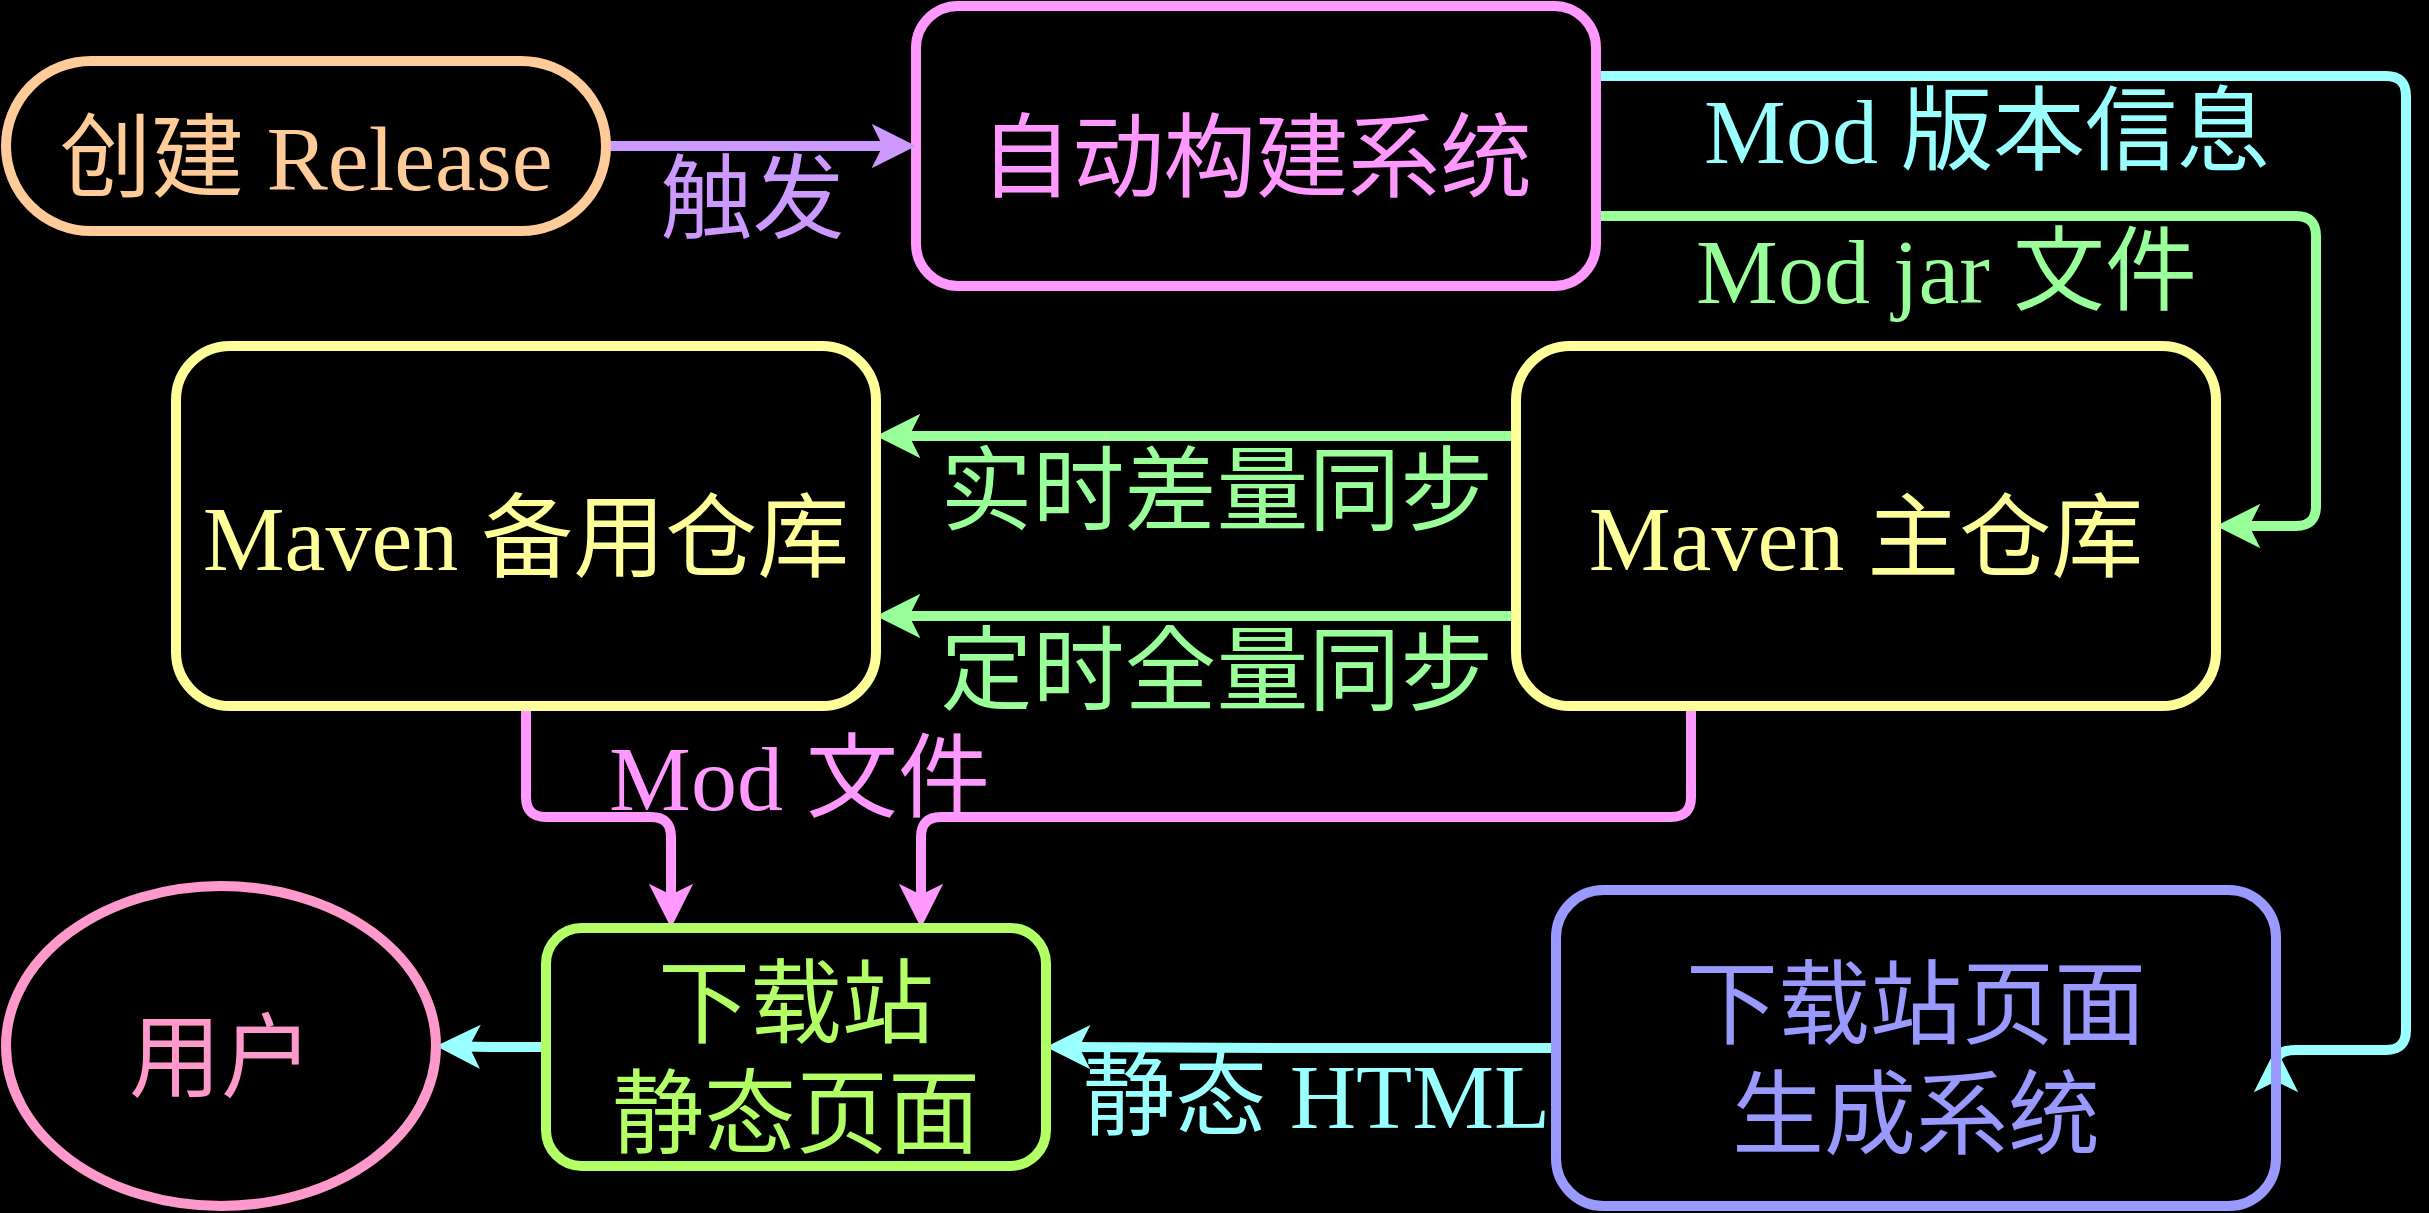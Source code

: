 <mxfile version="20.3.0" type="device"><diagram id="3iVFzmMbeHJT6zCssxDc" name="第 1 页"><mxGraphModel dx="4360" dy="2544" grid="1" gridSize="10" guides="1" tooltips="1" connect="1" arrows="1" fold="1" page="1" pageScale="1" pageWidth="1200" pageHeight="600" background="#000000" math="0" shadow="0"><root><mxCell id="0"/><mxCell id="1" parent="0"/><mxCell id="7eHkR4PWkxzgJ80OmWCD-9" value="" style="edgeStyle=orthogonalEdgeStyle;rounded=1;orthogonalLoop=1;jettySize=auto;exitX=1;exitY=0.75;exitDx=0;exitDy=0;strokeColor=#99FF99;strokeWidth=5;fontSize=46;fontColor=#FFFFFF;entryX=1;entryY=0.5;entryDx=0;entryDy=0;fontFamily=sans-serif;" parent="1" source="7eHkR4PWkxzgJ80OmWCD-2" target="7eHkR4PWkxzgJ80OmWCD-7" edge="1"><mxGeometry relative="1" as="geometry"><mxPoint x="1120" y="340" as="targetPoint"/><Array as="points"><mxPoint x="1155" y="105"/><mxPoint x="1155" y="260"/></Array></mxGeometry></mxCell><mxCell id="7eHkR4PWkxzgJ80OmWCD-10" value="Mod jar 文件" style="edgeLabel;align=center;verticalAlign=middle;resizable=0;points=[];fontSize=46;fontColor=#99FF99;labelBackgroundColor=none;fontFamily=sans-serif;" parent="7eHkR4PWkxzgJ80OmWCD-9" vertex="1" connectable="0"><mxGeometry x="0.073" y="4" relative="1" as="geometry"><mxPoint x="-128" y="25" as="offset"/></mxGeometry></mxCell><mxCell id="7eHkR4PWkxzgJ80OmWCD-26" value="" style="edgeStyle=orthogonalEdgeStyle;rounded=1;orthogonalLoop=1;jettySize=auto;exitX=1;exitY=0.25;exitDx=0;exitDy=0;entryX=1;entryY=0.5;entryDx=0;entryDy=0;strokeColor=#99FFFF;strokeWidth=5;fontSize=46;fontColor=#FF99CC;fontFamily=sans-serif;" parent="1" source="7eHkR4PWkxzgJ80OmWCD-2" target="7eHkR4PWkxzgJ80OmWCD-21" edge="1"><mxGeometry relative="1" as="geometry"><Array as="points"><mxPoint x="1200" y="35"/><mxPoint x="1200" y="522"/></Array></mxGeometry></mxCell><mxCell id="7eHkR4PWkxzgJ80OmWCD-27" value="Mod 版本信息" style="edgeLabel;align=center;verticalAlign=middle;resizable=0;points=[];fontSize=46;fontColor=#99FFFF;labelBackgroundColor=none;fontFamily=sans-serif;" parent="7eHkR4PWkxzgJ80OmWCD-26" vertex="1" connectable="0"><mxGeometry x="-0.547" relative="1" as="geometry"><mxPoint x="-22" y="21" as="offset"/></mxGeometry></mxCell><mxCell id="7eHkR4PWkxzgJ80OmWCD-2" value="自动构建系统" style="rounded=1;fillColor=none;strokeColor=#FF99FF;strokeWidth=5;fontColor=#FF99FF;fontSize=46;fontFamily=sans-serif;" parent="1" vertex="1"><mxGeometry x="455" width="340" height="140" as="geometry"/></mxCell><mxCell id="7eHkR4PWkxzgJ80OmWCD-4" value="" style="edgeStyle=orthogonalEdgeStyle;rounded=0;orthogonalLoop=1;jettySize=auto;exitX=1;exitY=0.5;exitDx=0;exitDy=0;entryX=0;entryY=0.5;entryDx=0;entryDy=0;fontSize=46;fontColor=#CC99FF;strokeColor=#CC99FF;strokeWidth=5;fontFamily=sans-serif;" parent="1" source="7eHkR4PWkxzgJ80OmWCD-6" target="7eHkR4PWkxzgJ80OmWCD-2" edge="1"><mxGeometry relative="1" as="geometry"><mxPoint x="260.0" y="110" as="sourcePoint"/></mxGeometry></mxCell><mxCell id="7eHkR4PWkxzgJ80OmWCD-5" value="触发" style="edgeLabel;align=center;verticalAlign=middle;resizable=0;points=[];fontSize=46;fontColor=#CC99FF;labelBackgroundColor=none;fontFamily=sans-serif;" parent="7eHkR4PWkxzgJ80OmWCD-4" vertex="1" connectable="0"><mxGeometry x="0.229" y="-1" relative="1" as="geometry"><mxPoint x="-22" y="19" as="offset"/></mxGeometry></mxCell><mxCell id="7eHkR4PWkxzgJ80OmWCD-6" value="创建 Release" style="rounded=1;labelBackgroundColor=none;strokeColor=#FFCC99;strokeWidth=5;fontSize=46;fontColor=#FFCC99;fillColor=none;arcSize=50;fontFamily=sans-serif;" parent="1" vertex="1"><mxGeometry y="27.5" width="300" height="85" as="geometry"/></mxCell><mxCell id="7eHkR4PWkxzgJ80OmWCD-16" value="" style="edgeStyle=orthogonalEdgeStyle;rounded=0;orthogonalLoop=1;jettySize=auto;exitX=0;exitY=0.25;exitDx=0;exitDy=0;entryX=1;entryY=0.25;entryDx=0;entryDy=0;strokeColor=#99FF99;strokeWidth=5;fontSize=46;fontColor=#99FF99;fontFamily=sans-serif;" parent="1" source="7eHkR4PWkxzgJ80OmWCD-7" target="7eHkR4PWkxzgJ80OmWCD-12" edge="1"><mxGeometry relative="1" as="geometry"/></mxCell><mxCell id="7eHkR4PWkxzgJ80OmWCD-18" value="实时差量同步" style="edgeLabel;align=center;verticalAlign=middle;resizable=0;points=[];fontSize=46;fontColor=#99FF99;labelBackgroundColor=none;fontFamily=sans-serif;" parent="7eHkR4PWkxzgJ80OmWCD-16" vertex="1" connectable="0"><mxGeometry x="-0.214" y="-7" relative="1" as="geometry"><mxPoint x="-24" y="28" as="offset"/></mxGeometry></mxCell><mxCell id="7eHkR4PWkxzgJ80OmWCD-17" value="" style="edgeStyle=orthogonalEdgeStyle;rounded=0;orthogonalLoop=1;jettySize=auto;exitX=0;exitY=0.75;exitDx=0;exitDy=0;entryX=1;entryY=0.75;entryDx=0;entryDy=0;strokeColor=#99FF99;strokeWidth=5;fontSize=46;fontColor=#99FF99;fontFamily=sans-serif;" parent="1" source="7eHkR4PWkxzgJ80OmWCD-7" target="7eHkR4PWkxzgJ80OmWCD-12" edge="1"><mxGeometry relative="1" as="geometry"/></mxCell><mxCell id="7eHkR4PWkxzgJ80OmWCD-19" value="定时全量同步" style="edgeLabel;align=center;verticalAlign=middle;resizable=0;points=[];fontSize=46;fontColor=#99FF99;labelBackgroundColor=none;fontFamily=sans-serif;" parent="7eHkR4PWkxzgJ80OmWCD-17" vertex="1" connectable="0"><mxGeometry x="-0.176" y="-1" relative="1" as="geometry"><mxPoint x="-18" y="22" as="offset"/></mxGeometry></mxCell><mxCell id="q90SdiJtdJxRnDPX53hZ-4" value="" style="edgeStyle=orthogonalEdgeStyle;rounded=1;orthogonalLoop=1;jettySize=auto;exitX=0.25;exitY=1;exitDx=0;exitDy=0;entryX=0.75;entryY=0;entryDx=0;entryDy=0;strokeColor=#FF99FF;strokeWidth=5;fontFamily=sans-serif;" edge="1" parent="1" source="7eHkR4PWkxzgJ80OmWCD-7" target="7eHkR4PWkxzgJ80OmWCD-24"><mxGeometry relative="1" as="geometry"/></mxCell><mxCell id="q90SdiJtdJxRnDPX53hZ-5" value="Mod 文件" style="edgeLabel;align=center;verticalAlign=middle;resizable=0;points=[];fontSize=46;fontColor=#FF99FF;labelBackgroundColor=none;fontFamily=sans-serif;" vertex="1" connectable="0" parent="q90SdiJtdJxRnDPX53hZ-4"><mxGeometry x="0.45" y="-6" relative="1" as="geometry"><mxPoint x="-142" y="-20" as="offset"/></mxGeometry></mxCell><mxCell id="7eHkR4PWkxzgJ80OmWCD-7" value="Maven 主仓库" style="rounded=1;labelBackgroundColor=none;strokeColor=#FFFF99;strokeWidth=5;fontSize=46;fontColor=#FFFF99;fillColor=none;fontFamily=sans-serif;" parent="1" vertex="1"><mxGeometry x="755" y="170" width="350" height="180" as="geometry"/></mxCell><mxCell id="7eHkR4PWkxzgJ80OmWCD-11" value="" style="edgeStyle=orthogonalEdgeStyle;rounded=0;orthogonalLoop=1;jettySize=auto;exitX=0.5;exitY=1;exitDx=0;exitDy=0;strokeColor=#FFFFFF;strokeWidth=5;fontSize=46;fontColor=#FFFFFF;fontFamily=sans-serif;" parent="1" source="7eHkR4PWkxzgJ80OmWCD-7" target="7eHkR4PWkxzgJ80OmWCD-7" edge="1"><mxGeometry relative="1" as="geometry"/></mxCell><mxCell id="q90SdiJtdJxRnDPX53hZ-3" value="" style="edgeStyle=orthogonalEdgeStyle;rounded=1;orthogonalLoop=1;jettySize=auto;exitX=0.5;exitY=1;exitDx=0;exitDy=0;entryX=0.25;entryY=0;entryDx=0;entryDy=0;strokeWidth=5;strokeColor=#FF99FF;fontFamily=sans-serif;" edge="1" parent="1" source="7eHkR4PWkxzgJ80OmWCD-12" target="7eHkR4PWkxzgJ80OmWCD-24"><mxGeometry relative="1" as="geometry"/></mxCell><mxCell id="7eHkR4PWkxzgJ80OmWCD-12" value="Maven 备用仓库" style="rounded=1;labelBackgroundColor=none;strokeColor=#FFFF99;strokeWidth=5;fontSize=46;fontColor=#FFFF99;fillColor=none;fontFamily=sans-serif;" parent="1" vertex="1"><mxGeometry x="85" y="170" width="350" height="180" as="geometry"/></mxCell><mxCell id="7eHkR4PWkxzgJ80OmWCD-28" value="" style="edgeStyle=orthogonalEdgeStyle;rounded=0;orthogonalLoop=1;jettySize=auto;exitX=0;exitY=0.5;exitDx=0;exitDy=0;entryX=1;entryY=0.5;entryDx=0;entryDy=0;strokeColor=#99FFFF;strokeWidth=5;fontSize=46;fontColor=#99FFFF;fontFamily=sans-serif;" parent="1" source="7eHkR4PWkxzgJ80OmWCD-21" target="7eHkR4PWkxzgJ80OmWCD-24" edge="1"><mxGeometry relative="1" as="geometry"/></mxCell><mxCell id="7eHkR4PWkxzgJ80OmWCD-29" value="静态 HTML" style="edgeLabel;align=center;verticalAlign=middle;resizable=0;points=[];fontSize=46;fontColor=#99FFFF;labelBackgroundColor=none;fontFamily=sans-serif;" parent="7eHkR4PWkxzgJ80OmWCD-28" vertex="1" connectable="0"><mxGeometry x="0.255" y="-4" relative="1" as="geometry"><mxPoint x="40" y="22" as="offset"/></mxGeometry></mxCell><mxCell id="7eHkR4PWkxzgJ80OmWCD-21" value="下载站页面&#10;生成系统" style="rounded=1;labelBackgroundColor=none;strokeColor=#9999FF;strokeWidth=5;fontSize=46;fontColor=#9999FF;fillColor=none;fontFamily=sans-serif;" parent="1" vertex="1"><mxGeometry x="775" y="442" width="360" height="158" as="geometry"/></mxCell><mxCell id="7eHkR4PWkxzgJ80OmWCD-30" value="" style="edgeStyle=orthogonalEdgeStyle;rounded=0;orthogonalLoop=1;jettySize=auto;exitX=0;exitY=0.5;exitDx=0;exitDy=0;entryX=1;entryY=0.5;entryDx=0;entryDy=0;strokeColor=#99FFFF;strokeWidth=5;fontSize=46;fontColor=#99FFFF;fontFamily=sans-serif;" parent="1" source="7eHkR4PWkxzgJ80OmWCD-24" target="7eHkR4PWkxzgJ80OmWCD-25" edge="1"><mxGeometry relative="1" as="geometry"/></mxCell><mxCell id="7eHkR4PWkxzgJ80OmWCD-24" value="下载站&#10;静态页面" style="rounded=1;labelBackgroundColor=none;strokeColor=#B3FF66;strokeWidth=5;fontSize=46;fontColor=#B3FF66;fillColor=none;fontFamily=sans-serif;" parent="1" vertex="1"><mxGeometry x="270" y="461" width="250" height="119" as="geometry"/></mxCell><mxCell id="7eHkR4PWkxzgJ80OmWCD-25" value="用户" style="ellipse;labelBackgroundColor=none;strokeColor=#FF99CC;strokeWidth=5;fontSize=46;fontColor=#FF99CC;fillColor=none;fontFamily=sans-serif;" parent="1" vertex="1"><mxGeometry y="440" width="215" height="160" as="geometry"/></mxCell></root></mxGraphModel></diagram></mxfile>